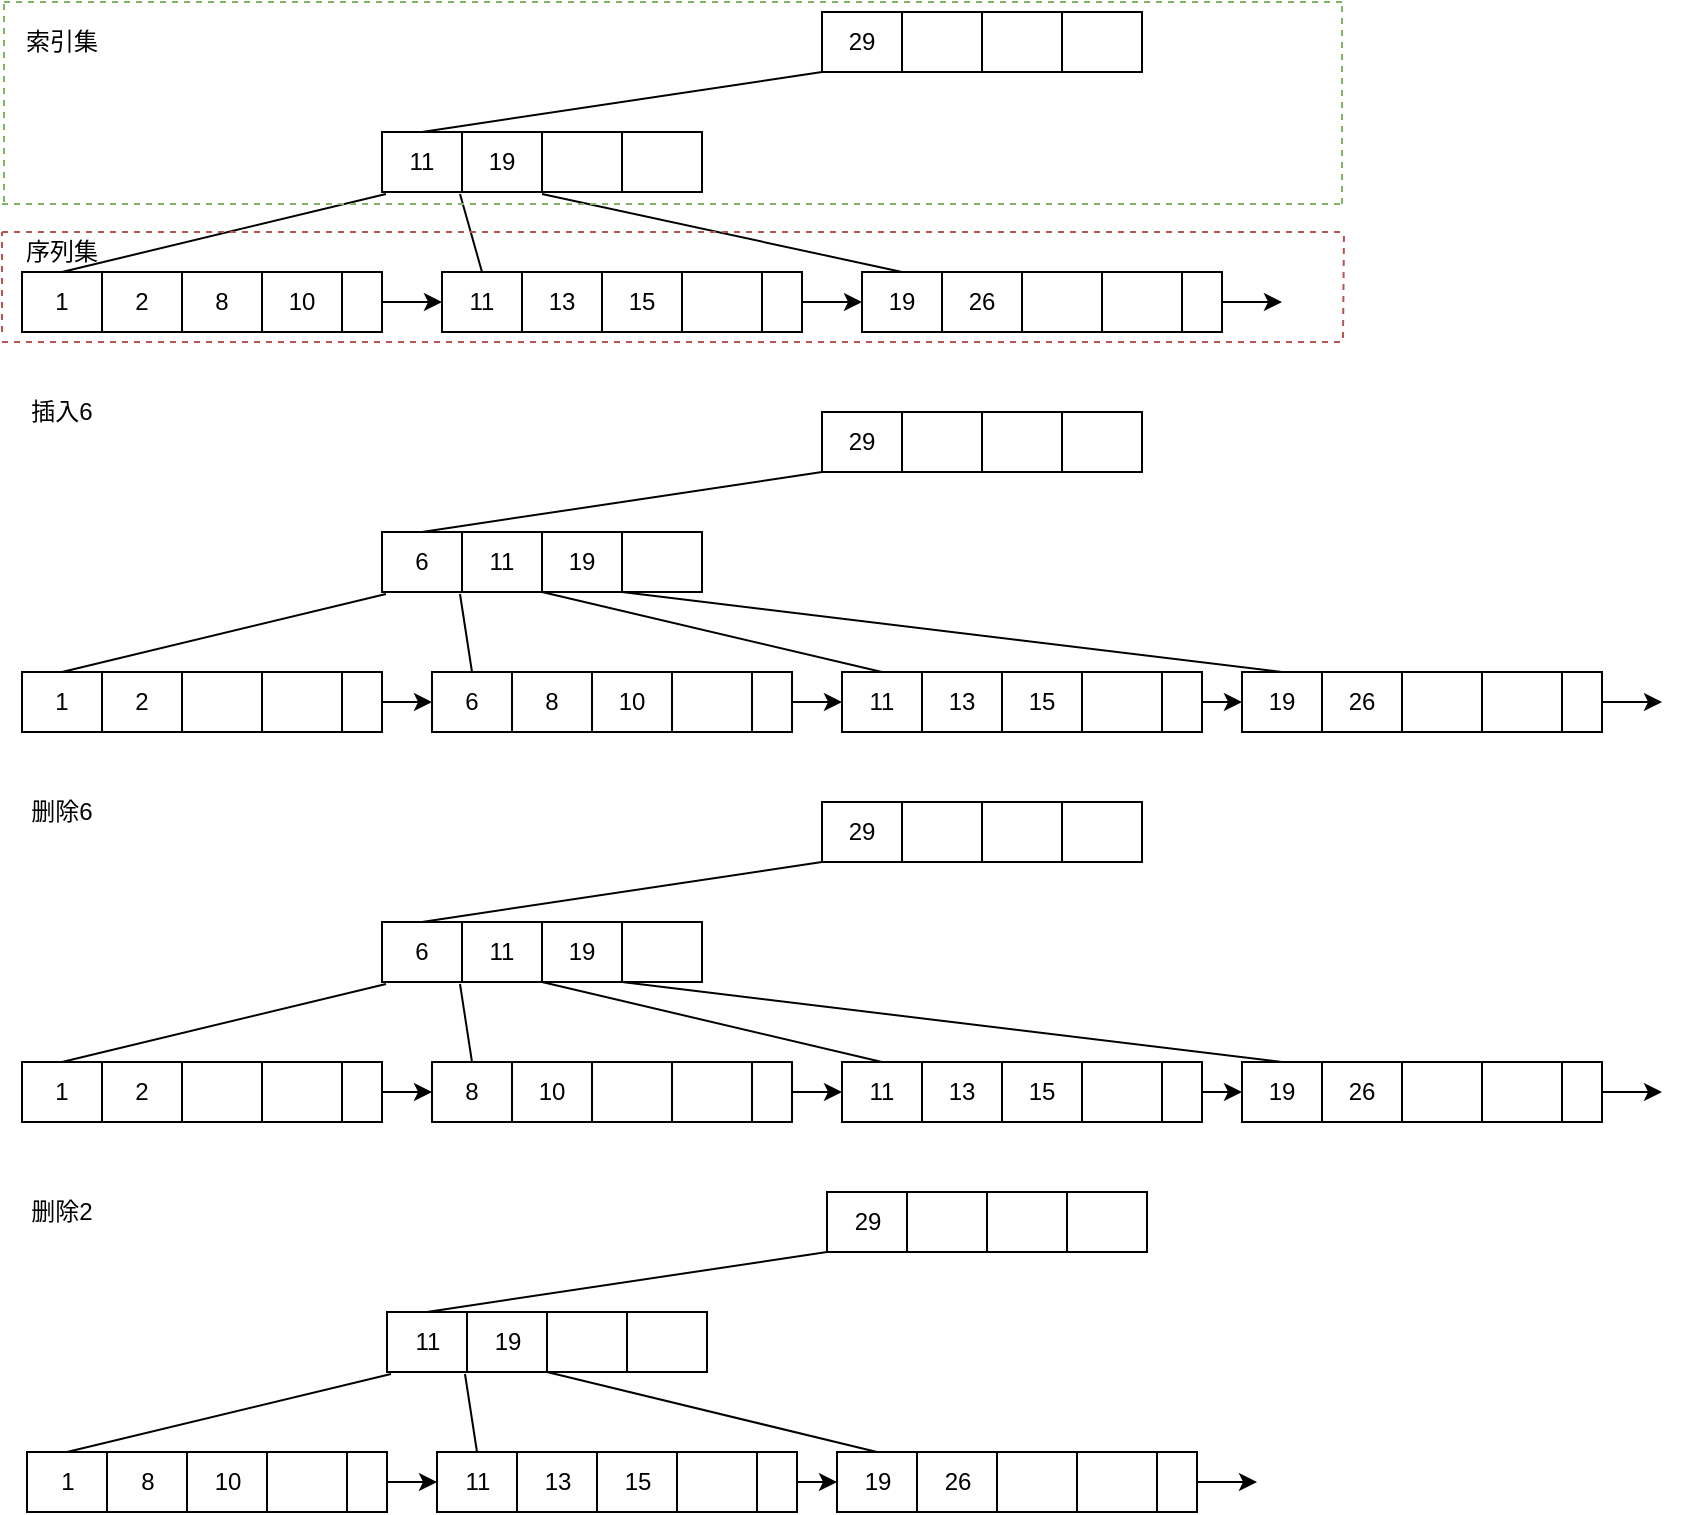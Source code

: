 <mxfile version="12.3.3" type="github" pages="1">
  <diagram id="NFb6xIKv0WvjEmluln3C" name="第 1 页">
    <mxGraphModel dx="622" dy="-1631" grid="0" gridSize="10" guides="1" tooltips="1" connect="1" arrows="1" fold="1" page="0" pageScale="1" pageWidth="827" pageHeight="1169" math="0" shadow="0">
      <root>
        <mxCell id="0"/>
        <mxCell id="1" parent="0"/>
        <mxCell id="BwGiMZjiIL-_lYg8AVQy-2" value="11" style="rounded=0;whiteSpace=wrap;html=1;" vertex="1" parent="1">
          <mxGeometry x="1060" y="2510" width="40" height="30" as="geometry"/>
        </mxCell>
        <mxCell id="BwGiMZjiIL-_lYg8AVQy-3" value="19" style="rounded=0;whiteSpace=wrap;html=1;" vertex="1" parent="1">
          <mxGeometry x="1100" y="2510" width="40" height="30" as="geometry"/>
        </mxCell>
        <mxCell id="BwGiMZjiIL-_lYg8AVQy-4" value="" style="rounded=0;whiteSpace=wrap;html=1;" vertex="1" parent="1">
          <mxGeometry x="1140" y="2510" width="40" height="30" as="geometry"/>
        </mxCell>
        <mxCell id="BwGiMZjiIL-_lYg8AVQy-5" value="" style="rounded=0;whiteSpace=wrap;html=1;" vertex="1" parent="1">
          <mxGeometry x="1180" y="2510" width="40" height="30" as="geometry"/>
        </mxCell>
        <mxCell id="BwGiMZjiIL-_lYg8AVQy-7" value="1" style="rounded=0;whiteSpace=wrap;html=1;" vertex="1" parent="1">
          <mxGeometry x="880" y="2580" width="40" height="30" as="geometry"/>
        </mxCell>
        <mxCell id="BwGiMZjiIL-_lYg8AVQy-8" value="2" style="rounded=0;whiteSpace=wrap;html=1;" vertex="1" parent="1">
          <mxGeometry x="920" y="2580" width="40" height="30" as="geometry"/>
        </mxCell>
        <mxCell id="BwGiMZjiIL-_lYg8AVQy-9" value="8" style="rounded=0;whiteSpace=wrap;html=1;" vertex="1" parent="1">
          <mxGeometry x="960" y="2580" width="40" height="30" as="geometry"/>
        </mxCell>
        <mxCell id="BwGiMZjiIL-_lYg8AVQy-10" value="10" style="rounded=0;whiteSpace=wrap;html=1;" vertex="1" parent="1">
          <mxGeometry x="1000" y="2580" width="40" height="30" as="geometry"/>
        </mxCell>
        <mxCell id="BwGiMZjiIL-_lYg8AVQy-12" value="19" style="rounded=0;whiteSpace=wrap;html=1;" vertex="1" parent="1">
          <mxGeometry x="1300" y="2580" width="40" height="30" as="geometry"/>
        </mxCell>
        <mxCell id="BwGiMZjiIL-_lYg8AVQy-13" value="26" style="rounded=0;whiteSpace=wrap;html=1;" vertex="1" parent="1">
          <mxGeometry x="1340" y="2580" width="40" height="30" as="geometry"/>
        </mxCell>
        <mxCell id="BwGiMZjiIL-_lYg8AVQy-14" value="" style="rounded=0;whiteSpace=wrap;html=1;" vertex="1" parent="1">
          <mxGeometry x="1380" y="2580" width="40" height="30" as="geometry"/>
        </mxCell>
        <mxCell id="BwGiMZjiIL-_lYg8AVQy-15" value="" style="rounded=0;whiteSpace=wrap;html=1;" vertex="1" parent="1">
          <mxGeometry x="1420" y="2580" width="40" height="30" as="geometry"/>
        </mxCell>
        <mxCell id="BwGiMZjiIL-_lYg8AVQy-19" value="" style="endArrow=none;html=1;entryX=0.05;entryY=1.033;entryDx=0;entryDy=0;entryPerimeter=0;exitX=0.5;exitY=0;exitDx=0;exitDy=0;exitPerimeter=0;" edge="1" parent="1" source="BwGiMZjiIL-_lYg8AVQy-7" target="BwGiMZjiIL-_lYg8AVQy-2">
          <mxGeometry width="50" height="50" relative="1" as="geometry">
            <mxPoint x="1090" y="2710" as="sourcePoint"/>
            <mxPoint x="1140" y="2660" as="targetPoint"/>
          </mxGeometry>
        </mxCell>
        <mxCell id="BwGiMZjiIL-_lYg8AVQy-20" value="" style="endArrow=none;html=1;entryX=0;entryY=1.033;entryDx=0;entryDy=0;entryPerimeter=0;exitX=0.5;exitY=0;exitDx=0;exitDy=0;" edge="1" parent="1" source="BwGiMZjiIL-_lYg8AVQy-12" target="BwGiMZjiIL-_lYg8AVQy-4">
          <mxGeometry width="50" height="50" relative="1" as="geometry">
            <mxPoint x="1180" y="2720" as="sourcePoint"/>
            <mxPoint x="1230" y="2670" as="targetPoint"/>
          </mxGeometry>
        </mxCell>
        <mxCell id="BwGiMZjiIL-_lYg8AVQy-21" value="11" style="rounded=0;whiteSpace=wrap;html=1;" vertex="1" parent="1">
          <mxGeometry x="1090" y="2580" width="40" height="30" as="geometry"/>
        </mxCell>
        <mxCell id="BwGiMZjiIL-_lYg8AVQy-22" value="13" style="rounded=0;whiteSpace=wrap;html=1;" vertex="1" parent="1">
          <mxGeometry x="1130" y="2580" width="40" height="30" as="geometry"/>
        </mxCell>
        <mxCell id="BwGiMZjiIL-_lYg8AVQy-23" value="15" style="rounded=0;whiteSpace=wrap;html=1;" vertex="1" parent="1">
          <mxGeometry x="1170" y="2580" width="40" height="30" as="geometry"/>
        </mxCell>
        <mxCell id="BwGiMZjiIL-_lYg8AVQy-24" value="" style="rounded=0;whiteSpace=wrap;html=1;" vertex="1" parent="1">
          <mxGeometry x="1210" y="2580" width="40" height="30" as="geometry"/>
        </mxCell>
        <mxCell id="BwGiMZjiIL-_lYg8AVQy-28" value="" style="endArrow=none;html=1;entryX=-0.025;entryY=1.033;entryDx=0;entryDy=0;exitX=0.5;exitY=0;exitDx=0;exitDy=0;entryPerimeter=0;" edge="1" parent="1" source="BwGiMZjiIL-_lYg8AVQy-21" target="BwGiMZjiIL-_lYg8AVQy-3">
          <mxGeometry width="50" height="50" relative="1" as="geometry">
            <mxPoint x="1220" y="2730" as="sourcePoint"/>
            <mxPoint x="1270" y="2680" as="targetPoint"/>
          </mxGeometry>
        </mxCell>
        <mxCell id="BwGiMZjiIL-_lYg8AVQy-37" value="29" style="rounded=0;whiteSpace=wrap;html=1;" vertex="1" parent="1">
          <mxGeometry x="1280" y="2450" width="40" height="30" as="geometry"/>
        </mxCell>
        <mxCell id="BwGiMZjiIL-_lYg8AVQy-38" value="" style="rounded=0;whiteSpace=wrap;html=1;" vertex="1" parent="1">
          <mxGeometry x="1320" y="2450" width="40" height="30" as="geometry"/>
        </mxCell>
        <mxCell id="BwGiMZjiIL-_lYg8AVQy-39" value="" style="rounded=0;whiteSpace=wrap;html=1;" vertex="1" parent="1">
          <mxGeometry x="1360" y="2450" width="40" height="30" as="geometry"/>
        </mxCell>
        <mxCell id="BwGiMZjiIL-_lYg8AVQy-40" value="" style="rounded=0;whiteSpace=wrap;html=1;" vertex="1" parent="1">
          <mxGeometry x="1400" y="2450" width="40" height="30" as="geometry"/>
        </mxCell>
        <mxCell id="BwGiMZjiIL-_lYg8AVQy-41" value="" style="endArrow=none;html=1;entryX=0;entryY=1;entryDx=0;entryDy=0;entryPerimeter=0;exitX=0.5;exitY=0;exitDx=0;exitDy=0;" edge="1" parent="1" source="BwGiMZjiIL-_lYg8AVQy-2" target="BwGiMZjiIL-_lYg8AVQy-37">
          <mxGeometry width="50" height="50" relative="1" as="geometry">
            <mxPoint x="1090" y="2480" as="sourcePoint"/>
            <mxPoint x="1140" y="2430" as="targetPoint"/>
          </mxGeometry>
        </mxCell>
        <mxCell id="BwGiMZjiIL-_lYg8AVQy-44" value="" style="rounded=0;whiteSpace=wrap;html=1;" vertex="1" parent="1">
          <mxGeometry x="1040" y="2580" width="20" height="30" as="geometry"/>
        </mxCell>
        <mxCell id="BwGiMZjiIL-_lYg8AVQy-45" value="" style="endArrow=classic;html=1;entryX=0;entryY=0.5;entryDx=0;entryDy=0;" edge="1" parent="1" source="BwGiMZjiIL-_lYg8AVQy-44" target="BwGiMZjiIL-_lYg8AVQy-21">
          <mxGeometry width="50" height="50" relative="1" as="geometry">
            <mxPoint x="1080" y="2700" as="sourcePoint"/>
            <mxPoint x="1130" y="2650" as="targetPoint"/>
          </mxGeometry>
        </mxCell>
        <mxCell id="BwGiMZjiIL-_lYg8AVQy-46" value="" style="rounded=0;whiteSpace=wrap;html=1;" vertex="1" parent="1">
          <mxGeometry x="1250" y="2580" width="20" height="30" as="geometry"/>
        </mxCell>
        <mxCell id="BwGiMZjiIL-_lYg8AVQy-47" value="" style="endArrow=classic;html=1;entryX=0;entryY=0.5;entryDx=0;entryDy=0;exitX=1;exitY=0.5;exitDx=0;exitDy=0;" edge="1" parent="1" source="BwGiMZjiIL-_lYg8AVQy-46" target="BwGiMZjiIL-_lYg8AVQy-12">
          <mxGeometry width="50" height="50" relative="1" as="geometry">
            <mxPoint x="1250" y="2670" as="sourcePoint"/>
            <mxPoint x="1300" y="2620" as="targetPoint"/>
          </mxGeometry>
        </mxCell>
        <mxCell id="BwGiMZjiIL-_lYg8AVQy-48" value="" style="endArrow=classic;html=1;exitX=1;exitY=0.5;exitDx=0;exitDy=0;" edge="1" parent="1" source="BwGiMZjiIL-_lYg8AVQy-49">
          <mxGeometry width="50" height="50" relative="1" as="geometry">
            <mxPoint x="1520" y="2650" as="sourcePoint"/>
            <mxPoint x="1510" y="2595" as="targetPoint"/>
          </mxGeometry>
        </mxCell>
        <mxCell id="BwGiMZjiIL-_lYg8AVQy-49" value="" style="rounded=0;whiteSpace=wrap;html=1;" vertex="1" parent="1">
          <mxGeometry x="1460" y="2580" width="20" height="30" as="geometry"/>
        </mxCell>
        <mxCell id="BwGiMZjiIL-_lYg8AVQy-55" value="6" style="rounded=0;whiteSpace=wrap;html=1;" vertex="1" parent="1">
          <mxGeometry x="1060" y="2710" width="40" height="30" as="geometry"/>
        </mxCell>
        <mxCell id="BwGiMZjiIL-_lYg8AVQy-56" value="11" style="rounded=0;whiteSpace=wrap;html=1;" vertex="1" parent="1">
          <mxGeometry x="1100" y="2710" width="40" height="30" as="geometry"/>
        </mxCell>
        <mxCell id="BwGiMZjiIL-_lYg8AVQy-57" value="19" style="rounded=0;whiteSpace=wrap;html=1;" vertex="1" parent="1">
          <mxGeometry x="1140" y="2710" width="40" height="30" as="geometry"/>
        </mxCell>
        <mxCell id="BwGiMZjiIL-_lYg8AVQy-58" value="" style="rounded=0;whiteSpace=wrap;html=1;" vertex="1" parent="1">
          <mxGeometry x="1180" y="2710" width="40" height="30" as="geometry"/>
        </mxCell>
        <mxCell id="BwGiMZjiIL-_lYg8AVQy-59" value="1" style="rounded=0;whiteSpace=wrap;html=1;" vertex="1" parent="1">
          <mxGeometry x="880" y="2780" width="40" height="30" as="geometry"/>
        </mxCell>
        <mxCell id="BwGiMZjiIL-_lYg8AVQy-60" value="2" style="rounded=0;whiteSpace=wrap;html=1;" vertex="1" parent="1">
          <mxGeometry x="920" y="2780" width="40" height="30" as="geometry"/>
        </mxCell>
        <mxCell id="BwGiMZjiIL-_lYg8AVQy-61" value="" style="rounded=0;whiteSpace=wrap;html=1;" vertex="1" parent="1">
          <mxGeometry x="960" y="2780" width="40" height="30" as="geometry"/>
        </mxCell>
        <mxCell id="BwGiMZjiIL-_lYg8AVQy-62" value="" style="rounded=0;whiteSpace=wrap;html=1;" vertex="1" parent="1">
          <mxGeometry x="1000" y="2780" width="40" height="30" as="geometry"/>
        </mxCell>
        <mxCell id="BwGiMZjiIL-_lYg8AVQy-63" value="19" style="rounded=0;whiteSpace=wrap;html=1;" vertex="1" parent="1">
          <mxGeometry x="1490" y="2780" width="40" height="30" as="geometry"/>
        </mxCell>
        <mxCell id="BwGiMZjiIL-_lYg8AVQy-64" value="26" style="rounded=0;whiteSpace=wrap;html=1;" vertex="1" parent="1">
          <mxGeometry x="1530" y="2780" width="40" height="30" as="geometry"/>
        </mxCell>
        <mxCell id="BwGiMZjiIL-_lYg8AVQy-65" value="" style="rounded=0;whiteSpace=wrap;html=1;" vertex="1" parent="1">
          <mxGeometry x="1570" y="2780" width="40" height="30" as="geometry"/>
        </mxCell>
        <mxCell id="BwGiMZjiIL-_lYg8AVQy-66" value="" style="rounded=0;whiteSpace=wrap;html=1;" vertex="1" parent="1">
          <mxGeometry x="1610" y="2780" width="40" height="30" as="geometry"/>
        </mxCell>
        <mxCell id="BwGiMZjiIL-_lYg8AVQy-67" value="" style="endArrow=none;html=1;entryX=0.05;entryY=1.033;entryDx=0;entryDy=0;entryPerimeter=0;exitX=0.5;exitY=0;exitDx=0;exitDy=0;exitPerimeter=0;" edge="1" source="BwGiMZjiIL-_lYg8AVQy-59" target="BwGiMZjiIL-_lYg8AVQy-55" parent="1">
          <mxGeometry width="50" height="50" relative="1" as="geometry">
            <mxPoint x="1090" y="2910" as="sourcePoint"/>
            <mxPoint x="1140" y="2860" as="targetPoint"/>
          </mxGeometry>
        </mxCell>
        <mxCell id="BwGiMZjiIL-_lYg8AVQy-68" value="" style="endArrow=none;html=1;entryX=1;entryY=1;entryDx=0;entryDy=0;entryPerimeter=0;exitX=0.5;exitY=0;exitDx=0;exitDy=0;" edge="1" source="BwGiMZjiIL-_lYg8AVQy-63" target="BwGiMZjiIL-_lYg8AVQy-57" parent="1">
          <mxGeometry width="50" height="50" relative="1" as="geometry">
            <mxPoint x="1180" y="2920" as="sourcePoint"/>
            <mxPoint x="1230" y="2870" as="targetPoint"/>
          </mxGeometry>
        </mxCell>
        <mxCell id="BwGiMZjiIL-_lYg8AVQy-69" value="11" style="rounded=0;whiteSpace=wrap;html=1;" vertex="1" parent="1">
          <mxGeometry x="1290" y="2780" width="40" height="30" as="geometry"/>
        </mxCell>
        <mxCell id="BwGiMZjiIL-_lYg8AVQy-70" value="13" style="rounded=0;whiteSpace=wrap;html=1;" vertex="1" parent="1">
          <mxGeometry x="1330" y="2780" width="40" height="30" as="geometry"/>
        </mxCell>
        <mxCell id="BwGiMZjiIL-_lYg8AVQy-71" value="15" style="rounded=0;whiteSpace=wrap;html=1;" vertex="1" parent="1">
          <mxGeometry x="1370" y="2780" width="40" height="30" as="geometry"/>
        </mxCell>
        <mxCell id="BwGiMZjiIL-_lYg8AVQy-72" value="" style="rounded=0;whiteSpace=wrap;html=1;" vertex="1" parent="1">
          <mxGeometry x="1410" y="2780" width="40" height="30" as="geometry"/>
        </mxCell>
        <mxCell id="BwGiMZjiIL-_lYg8AVQy-73" value="" style="endArrow=none;html=1;entryX=1;entryY=1;entryDx=0;entryDy=0;exitX=0.5;exitY=0;exitDx=0;exitDy=0;entryPerimeter=0;" edge="1" source="BwGiMZjiIL-_lYg8AVQy-69" target="BwGiMZjiIL-_lYg8AVQy-56" parent="1">
          <mxGeometry width="50" height="50" relative="1" as="geometry">
            <mxPoint x="1220" y="2930" as="sourcePoint"/>
            <mxPoint x="1270" y="2880" as="targetPoint"/>
          </mxGeometry>
        </mxCell>
        <mxCell id="BwGiMZjiIL-_lYg8AVQy-74" value="29" style="rounded=0;whiteSpace=wrap;html=1;" vertex="1" parent="1">
          <mxGeometry x="1280" y="2650" width="40" height="30" as="geometry"/>
        </mxCell>
        <mxCell id="BwGiMZjiIL-_lYg8AVQy-75" value="" style="rounded=0;whiteSpace=wrap;html=1;" vertex="1" parent="1">
          <mxGeometry x="1320" y="2650" width="40" height="30" as="geometry"/>
        </mxCell>
        <mxCell id="BwGiMZjiIL-_lYg8AVQy-76" value="" style="rounded=0;whiteSpace=wrap;html=1;" vertex="1" parent="1">
          <mxGeometry x="1360" y="2650" width="40" height="30" as="geometry"/>
        </mxCell>
        <mxCell id="BwGiMZjiIL-_lYg8AVQy-77" value="" style="rounded=0;whiteSpace=wrap;html=1;" vertex="1" parent="1">
          <mxGeometry x="1400" y="2650" width="40" height="30" as="geometry"/>
        </mxCell>
        <mxCell id="BwGiMZjiIL-_lYg8AVQy-78" value="" style="endArrow=none;html=1;entryX=0;entryY=1;entryDx=0;entryDy=0;entryPerimeter=0;exitX=0.5;exitY=0;exitDx=0;exitDy=0;" edge="1" source="BwGiMZjiIL-_lYg8AVQy-55" target="BwGiMZjiIL-_lYg8AVQy-74" parent="1">
          <mxGeometry width="50" height="50" relative="1" as="geometry">
            <mxPoint x="1090" y="2680" as="sourcePoint"/>
            <mxPoint x="1140" y="2630" as="targetPoint"/>
          </mxGeometry>
        </mxCell>
        <mxCell id="BwGiMZjiIL-_lYg8AVQy-79" value="" style="rounded=0;whiteSpace=wrap;html=1;" vertex="1" parent="1">
          <mxGeometry x="1040" y="2780" width="20" height="30" as="geometry"/>
        </mxCell>
        <mxCell id="BwGiMZjiIL-_lYg8AVQy-80" value="" style="endArrow=classic;html=1;entryX=0;entryY=0.5;entryDx=0;entryDy=0;" edge="1" source="BwGiMZjiIL-_lYg8AVQy-79" target="BwGiMZjiIL-_lYg8AVQy-85" parent="1">
          <mxGeometry width="50" height="50" relative="1" as="geometry">
            <mxPoint x="1080" y="2900" as="sourcePoint"/>
            <mxPoint x="1130" y="2850" as="targetPoint"/>
          </mxGeometry>
        </mxCell>
        <mxCell id="BwGiMZjiIL-_lYg8AVQy-81" value="" style="rounded=0;whiteSpace=wrap;html=1;" vertex="1" parent="1">
          <mxGeometry x="1450" y="2780" width="20" height="30" as="geometry"/>
        </mxCell>
        <mxCell id="BwGiMZjiIL-_lYg8AVQy-82" value="" style="endArrow=classic;html=1;entryX=0;entryY=0.5;entryDx=0;entryDy=0;exitX=1;exitY=0.5;exitDx=0;exitDy=0;" edge="1" source="BwGiMZjiIL-_lYg8AVQy-81" target="BwGiMZjiIL-_lYg8AVQy-63" parent="1">
          <mxGeometry width="50" height="50" relative="1" as="geometry">
            <mxPoint x="1470" y="2870" as="sourcePoint"/>
            <mxPoint x="1520" y="2820" as="targetPoint"/>
          </mxGeometry>
        </mxCell>
        <mxCell id="BwGiMZjiIL-_lYg8AVQy-83" value="" style="endArrow=classic;html=1;exitX=1;exitY=0.5;exitDx=0;exitDy=0;" edge="1" source="BwGiMZjiIL-_lYg8AVQy-84" parent="1">
          <mxGeometry width="50" height="50" relative="1" as="geometry">
            <mxPoint x="1710" y="2850" as="sourcePoint"/>
            <mxPoint x="1700" y="2795" as="targetPoint"/>
          </mxGeometry>
        </mxCell>
        <mxCell id="BwGiMZjiIL-_lYg8AVQy-84" value="" style="rounded=0;whiteSpace=wrap;html=1;" vertex="1" parent="1">
          <mxGeometry x="1650" y="2780" width="20" height="30" as="geometry"/>
        </mxCell>
        <mxCell id="BwGiMZjiIL-_lYg8AVQy-85" value="6" style="rounded=0;whiteSpace=wrap;html=1;" vertex="1" parent="1">
          <mxGeometry x="1085" y="2780" width="40" height="30" as="geometry"/>
        </mxCell>
        <mxCell id="BwGiMZjiIL-_lYg8AVQy-86" value="8" style="rounded=0;whiteSpace=wrap;html=1;" vertex="1" parent="1">
          <mxGeometry x="1125" y="2780" width="40" height="30" as="geometry"/>
        </mxCell>
        <mxCell id="BwGiMZjiIL-_lYg8AVQy-87" value="10" style="rounded=0;whiteSpace=wrap;html=1;" vertex="1" parent="1">
          <mxGeometry x="1165" y="2780" width="40" height="30" as="geometry"/>
        </mxCell>
        <mxCell id="BwGiMZjiIL-_lYg8AVQy-88" value="" style="rounded=0;whiteSpace=wrap;html=1;" vertex="1" parent="1">
          <mxGeometry x="1205" y="2780" width="40" height="30" as="geometry"/>
        </mxCell>
        <mxCell id="BwGiMZjiIL-_lYg8AVQy-89" value="" style="endArrow=classic;html=1;exitX=1;exitY=0.5;exitDx=0;exitDy=0;entryX=0;entryY=0.5;entryDx=0;entryDy=0;" edge="1" source="BwGiMZjiIL-_lYg8AVQy-90" parent="1" target="BwGiMZjiIL-_lYg8AVQy-69">
          <mxGeometry width="50" height="50" relative="1" as="geometry">
            <mxPoint x="1305" y="2850" as="sourcePoint"/>
            <mxPoint x="1295" y="2795" as="targetPoint"/>
          </mxGeometry>
        </mxCell>
        <mxCell id="BwGiMZjiIL-_lYg8AVQy-90" value="" style="rounded=0;whiteSpace=wrap;html=1;" vertex="1" parent="1">
          <mxGeometry x="1245" y="2780" width="20" height="30" as="geometry"/>
        </mxCell>
        <mxCell id="BwGiMZjiIL-_lYg8AVQy-91" value="" style="endArrow=none;html=1;entryX=0.975;entryY=1.033;entryDx=0;entryDy=0;entryPerimeter=0;exitX=0.5;exitY=0;exitDx=0;exitDy=0;" edge="1" parent="1" source="BwGiMZjiIL-_lYg8AVQy-85" target="BwGiMZjiIL-_lYg8AVQy-55">
          <mxGeometry width="50" height="50" relative="1" as="geometry">
            <mxPoint x="1090" y="2930" as="sourcePoint"/>
            <mxPoint x="1140" y="2880" as="targetPoint"/>
          </mxGeometry>
        </mxCell>
        <mxCell id="BwGiMZjiIL-_lYg8AVQy-92" value="插入6" style="text;html=1;strokeColor=none;fillColor=none;align=center;verticalAlign=middle;whiteSpace=wrap;rounded=0;" vertex="1" parent="1">
          <mxGeometry x="880" y="2640" width="40" height="20" as="geometry"/>
        </mxCell>
        <mxCell id="BwGiMZjiIL-_lYg8AVQy-93" value="" style="endArrow=none;dashed=1;html=1;fillColor=#d5e8d4;strokeColor=#82b366;" edge="1" parent="1">
          <mxGeometry width="50" height="50" relative="1" as="geometry">
            <mxPoint x="871" y="2445" as="sourcePoint"/>
            <mxPoint x="1541" y="2445" as="targetPoint"/>
          </mxGeometry>
        </mxCell>
        <mxCell id="BwGiMZjiIL-_lYg8AVQy-94" value="" style="endArrow=none;dashed=1;html=1;fillColor=#f8cecc;strokeColor=#b85450;" edge="1" parent="1">
          <mxGeometry width="50" height="50" relative="1" as="geometry">
            <mxPoint x="1540.5" y="2613" as="sourcePoint"/>
            <mxPoint x="1541" y="2560" as="targetPoint"/>
          </mxGeometry>
        </mxCell>
        <mxCell id="BwGiMZjiIL-_lYg8AVQy-95" value="" style="endArrow=none;dashed=1;html=1;fillColor=#d5e8d4;strokeColor=#82b366;" edge="1" parent="1">
          <mxGeometry width="50" height="50" relative="1" as="geometry">
            <mxPoint x="870" y="2546" as="sourcePoint"/>
            <mxPoint x="1540" y="2546" as="targetPoint"/>
          </mxGeometry>
        </mxCell>
        <mxCell id="BwGiMZjiIL-_lYg8AVQy-96" value="" style="endArrow=none;dashed=1;html=1;fillColor=#d5e8d4;strokeColor=#82b366;" edge="1" parent="1">
          <mxGeometry width="50" height="50" relative="1" as="geometry">
            <mxPoint x="1540" y="2546" as="sourcePoint"/>
            <mxPoint x="1540" y="2446" as="targetPoint"/>
          </mxGeometry>
        </mxCell>
        <mxCell id="BwGiMZjiIL-_lYg8AVQy-98" value="" style="endArrow=none;dashed=1;html=1;fillColor=#f8cecc;strokeColor=#b85450;" edge="1" parent="1">
          <mxGeometry width="50" height="50" relative="1" as="geometry">
            <mxPoint x="870" y="2560" as="sourcePoint"/>
            <mxPoint x="1540" y="2560" as="targetPoint"/>
          </mxGeometry>
        </mxCell>
        <mxCell id="BwGiMZjiIL-_lYg8AVQy-99" value="" style="endArrow=none;dashed=1;html=1;fillColor=#f8cecc;strokeColor=#b85450;" edge="1" parent="1">
          <mxGeometry width="50" height="50" relative="1" as="geometry">
            <mxPoint x="870" y="2615" as="sourcePoint"/>
            <mxPoint x="1540" y="2615" as="targetPoint"/>
          </mxGeometry>
        </mxCell>
        <mxCell id="BwGiMZjiIL-_lYg8AVQy-100" value="" style="endArrow=none;dashed=1;html=1;fillColor=#f8cecc;strokeColor=#b85450;" edge="1" parent="1">
          <mxGeometry width="50" height="50" relative="1" as="geometry">
            <mxPoint x="870" y="2610" as="sourcePoint"/>
            <mxPoint x="870" y="2560" as="targetPoint"/>
          </mxGeometry>
        </mxCell>
        <mxCell id="BwGiMZjiIL-_lYg8AVQy-101" value="" style="endArrow=none;dashed=1;html=1;fillColor=#d5e8d4;strokeColor=#82b366;" edge="1" parent="1">
          <mxGeometry width="50" height="50" relative="1" as="geometry">
            <mxPoint x="871" y="2545" as="sourcePoint"/>
            <mxPoint x="871" y="2445" as="targetPoint"/>
          </mxGeometry>
        </mxCell>
        <mxCell id="BwGiMZjiIL-_lYg8AVQy-102" value="索引集" style="text;html=1;strokeColor=none;fillColor=none;align=center;verticalAlign=middle;whiteSpace=wrap;rounded=0;" vertex="1" parent="1">
          <mxGeometry x="880" y="2455" width="40" height="20" as="geometry"/>
        </mxCell>
        <mxCell id="BwGiMZjiIL-_lYg8AVQy-103" value="序列集" style="text;html=1;strokeColor=none;fillColor=none;align=center;verticalAlign=middle;whiteSpace=wrap;rounded=0;" vertex="1" parent="1">
          <mxGeometry x="880" y="2560" width="40" height="20" as="geometry"/>
        </mxCell>
        <mxCell id="BwGiMZjiIL-_lYg8AVQy-144" value="6" style="rounded=0;whiteSpace=wrap;html=1;" vertex="1" parent="1">
          <mxGeometry x="1060" y="2905" width="40" height="30" as="geometry"/>
        </mxCell>
        <mxCell id="BwGiMZjiIL-_lYg8AVQy-145" value="11" style="rounded=0;whiteSpace=wrap;html=1;" vertex="1" parent="1">
          <mxGeometry x="1100" y="2905" width="40" height="30" as="geometry"/>
        </mxCell>
        <mxCell id="BwGiMZjiIL-_lYg8AVQy-146" value="19" style="rounded=0;whiteSpace=wrap;html=1;" vertex="1" parent="1">
          <mxGeometry x="1140" y="2905" width="40" height="30" as="geometry"/>
        </mxCell>
        <mxCell id="BwGiMZjiIL-_lYg8AVQy-147" value="" style="rounded=0;whiteSpace=wrap;html=1;" vertex="1" parent="1">
          <mxGeometry x="1180" y="2905" width="40" height="30" as="geometry"/>
        </mxCell>
        <mxCell id="BwGiMZjiIL-_lYg8AVQy-148" value="1" style="rounded=0;whiteSpace=wrap;html=1;" vertex="1" parent="1">
          <mxGeometry x="880" y="2975" width="40" height="30" as="geometry"/>
        </mxCell>
        <mxCell id="BwGiMZjiIL-_lYg8AVQy-149" value="2" style="rounded=0;whiteSpace=wrap;html=1;" vertex="1" parent="1">
          <mxGeometry x="920" y="2975" width="40" height="30" as="geometry"/>
        </mxCell>
        <mxCell id="BwGiMZjiIL-_lYg8AVQy-150" value="" style="rounded=0;whiteSpace=wrap;html=1;" vertex="1" parent="1">
          <mxGeometry x="960" y="2975" width="40" height="30" as="geometry"/>
        </mxCell>
        <mxCell id="BwGiMZjiIL-_lYg8AVQy-151" value="" style="rounded=0;whiteSpace=wrap;html=1;" vertex="1" parent="1">
          <mxGeometry x="1000" y="2975" width="40" height="30" as="geometry"/>
        </mxCell>
        <mxCell id="BwGiMZjiIL-_lYg8AVQy-152" value="19" style="rounded=0;whiteSpace=wrap;html=1;" vertex="1" parent="1">
          <mxGeometry x="1490" y="2975" width="40" height="30" as="geometry"/>
        </mxCell>
        <mxCell id="BwGiMZjiIL-_lYg8AVQy-153" value="26" style="rounded=0;whiteSpace=wrap;html=1;" vertex="1" parent="1">
          <mxGeometry x="1530" y="2975" width="40" height="30" as="geometry"/>
        </mxCell>
        <mxCell id="BwGiMZjiIL-_lYg8AVQy-154" value="" style="rounded=0;whiteSpace=wrap;html=1;" vertex="1" parent="1">
          <mxGeometry x="1570" y="2975" width="40" height="30" as="geometry"/>
        </mxCell>
        <mxCell id="BwGiMZjiIL-_lYg8AVQy-155" value="" style="rounded=0;whiteSpace=wrap;html=1;" vertex="1" parent="1">
          <mxGeometry x="1610" y="2975" width="40" height="30" as="geometry"/>
        </mxCell>
        <mxCell id="BwGiMZjiIL-_lYg8AVQy-156" value="" style="endArrow=none;html=1;entryX=0.05;entryY=1.033;entryDx=0;entryDy=0;entryPerimeter=0;exitX=0.5;exitY=0;exitDx=0;exitDy=0;exitPerimeter=0;" edge="1" source="BwGiMZjiIL-_lYg8AVQy-148" target="BwGiMZjiIL-_lYg8AVQy-144" parent="1">
          <mxGeometry width="50" height="50" relative="1" as="geometry">
            <mxPoint x="1090" y="3105" as="sourcePoint"/>
            <mxPoint x="1140" y="3055" as="targetPoint"/>
          </mxGeometry>
        </mxCell>
        <mxCell id="BwGiMZjiIL-_lYg8AVQy-157" value="" style="endArrow=none;html=1;entryX=1;entryY=1;entryDx=0;entryDy=0;entryPerimeter=0;exitX=0.5;exitY=0;exitDx=0;exitDy=0;" edge="1" source="BwGiMZjiIL-_lYg8AVQy-152" target="BwGiMZjiIL-_lYg8AVQy-146" parent="1">
          <mxGeometry width="50" height="50" relative="1" as="geometry">
            <mxPoint x="1180" y="3115" as="sourcePoint"/>
            <mxPoint x="1230" y="3065" as="targetPoint"/>
          </mxGeometry>
        </mxCell>
        <mxCell id="BwGiMZjiIL-_lYg8AVQy-158" value="11" style="rounded=0;whiteSpace=wrap;html=1;" vertex="1" parent="1">
          <mxGeometry x="1290" y="2975" width="40" height="30" as="geometry"/>
        </mxCell>
        <mxCell id="BwGiMZjiIL-_lYg8AVQy-159" value="13" style="rounded=0;whiteSpace=wrap;html=1;" vertex="1" parent="1">
          <mxGeometry x="1330" y="2975" width="40" height="30" as="geometry"/>
        </mxCell>
        <mxCell id="BwGiMZjiIL-_lYg8AVQy-160" value="15" style="rounded=0;whiteSpace=wrap;html=1;" vertex="1" parent="1">
          <mxGeometry x="1370" y="2975" width="40" height="30" as="geometry"/>
        </mxCell>
        <mxCell id="BwGiMZjiIL-_lYg8AVQy-161" value="" style="rounded=0;whiteSpace=wrap;html=1;" vertex="1" parent="1">
          <mxGeometry x="1410" y="2975" width="40" height="30" as="geometry"/>
        </mxCell>
        <mxCell id="BwGiMZjiIL-_lYg8AVQy-162" value="" style="endArrow=none;html=1;entryX=1;entryY=1;entryDx=0;entryDy=0;exitX=0.5;exitY=0;exitDx=0;exitDy=0;entryPerimeter=0;" edge="1" source="BwGiMZjiIL-_lYg8AVQy-158" target="BwGiMZjiIL-_lYg8AVQy-145" parent="1">
          <mxGeometry width="50" height="50" relative="1" as="geometry">
            <mxPoint x="1220" y="3125" as="sourcePoint"/>
            <mxPoint x="1270" y="3075" as="targetPoint"/>
          </mxGeometry>
        </mxCell>
        <mxCell id="BwGiMZjiIL-_lYg8AVQy-163" value="29" style="rounded=0;whiteSpace=wrap;html=1;" vertex="1" parent="1">
          <mxGeometry x="1280" y="2845" width="40" height="30" as="geometry"/>
        </mxCell>
        <mxCell id="BwGiMZjiIL-_lYg8AVQy-164" value="" style="rounded=0;whiteSpace=wrap;html=1;" vertex="1" parent="1">
          <mxGeometry x="1320" y="2845" width="40" height="30" as="geometry"/>
        </mxCell>
        <mxCell id="BwGiMZjiIL-_lYg8AVQy-165" value="" style="rounded=0;whiteSpace=wrap;html=1;" vertex="1" parent="1">
          <mxGeometry x="1360" y="2845" width="40" height="30" as="geometry"/>
        </mxCell>
        <mxCell id="BwGiMZjiIL-_lYg8AVQy-166" value="" style="rounded=0;whiteSpace=wrap;html=1;" vertex="1" parent="1">
          <mxGeometry x="1400" y="2845" width="40" height="30" as="geometry"/>
        </mxCell>
        <mxCell id="BwGiMZjiIL-_lYg8AVQy-167" value="" style="endArrow=none;html=1;entryX=0;entryY=1;entryDx=0;entryDy=0;entryPerimeter=0;exitX=0.5;exitY=0;exitDx=0;exitDy=0;" edge="1" source="BwGiMZjiIL-_lYg8AVQy-144" target="BwGiMZjiIL-_lYg8AVQy-163" parent="1">
          <mxGeometry width="50" height="50" relative="1" as="geometry">
            <mxPoint x="1090" y="2875" as="sourcePoint"/>
            <mxPoint x="1140" y="2825" as="targetPoint"/>
          </mxGeometry>
        </mxCell>
        <mxCell id="BwGiMZjiIL-_lYg8AVQy-168" value="" style="rounded=0;whiteSpace=wrap;html=1;" vertex="1" parent="1">
          <mxGeometry x="1040" y="2975" width="20" height="30" as="geometry"/>
        </mxCell>
        <mxCell id="BwGiMZjiIL-_lYg8AVQy-169" value="" style="endArrow=classic;html=1;entryX=0;entryY=0.5;entryDx=0;entryDy=0;" edge="1" source="BwGiMZjiIL-_lYg8AVQy-168" target="BwGiMZjiIL-_lYg8AVQy-174" parent="1">
          <mxGeometry width="50" height="50" relative="1" as="geometry">
            <mxPoint x="1080" y="3095" as="sourcePoint"/>
            <mxPoint x="1130" y="3045" as="targetPoint"/>
          </mxGeometry>
        </mxCell>
        <mxCell id="BwGiMZjiIL-_lYg8AVQy-170" value="" style="rounded=0;whiteSpace=wrap;html=1;" vertex="1" parent="1">
          <mxGeometry x="1450" y="2975" width="20" height="30" as="geometry"/>
        </mxCell>
        <mxCell id="BwGiMZjiIL-_lYg8AVQy-171" value="" style="endArrow=classic;html=1;entryX=0;entryY=0.5;entryDx=0;entryDy=0;exitX=1;exitY=0.5;exitDx=0;exitDy=0;" edge="1" source="BwGiMZjiIL-_lYg8AVQy-170" target="BwGiMZjiIL-_lYg8AVQy-152" parent="1">
          <mxGeometry width="50" height="50" relative="1" as="geometry">
            <mxPoint x="1470" y="3065" as="sourcePoint"/>
            <mxPoint x="1520" y="3015" as="targetPoint"/>
          </mxGeometry>
        </mxCell>
        <mxCell id="BwGiMZjiIL-_lYg8AVQy-172" value="" style="endArrow=classic;html=1;exitX=1;exitY=0.5;exitDx=0;exitDy=0;" edge="1" source="BwGiMZjiIL-_lYg8AVQy-173" parent="1">
          <mxGeometry width="50" height="50" relative="1" as="geometry">
            <mxPoint x="1710" y="3045" as="sourcePoint"/>
            <mxPoint x="1700" y="2990" as="targetPoint"/>
          </mxGeometry>
        </mxCell>
        <mxCell id="BwGiMZjiIL-_lYg8AVQy-173" value="" style="rounded=0;whiteSpace=wrap;html=1;" vertex="1" parent="1">
          <mxGeometry x="1650" y="2975" width="20" height="30" as="geometry"/>
        </mxCell>
        <mxCell id="BwGiMZjiIL-_lYg8AVQy-174" value="8" style="rounded=0;whiteSpace=wrap;html=1;" vertex="1" parent="1">
          <mxGeometry x="1085" y="2975" width="40" height="30" as="geometry"/>
        </mxCell>
        <mxCell id="BwGiMZjiIL-_lYg8AVQy-175" value="10" style="rounded=0;whiteSpace=wrap;html=1;" vertex="1" parent="1">
          <mxGeometry x="1125" y="2975" width="40" height="30" as="geometry"/>
        </mxCell>
        <mxCell id="BwGiMZjiIL-_lYg8AVQy-176" value="" style="rounded=0;whiteSpace=wrap;html=1;" vertex="1" parent="1">
          <mxGeometry x="1165" y="2975" width="40" height="30" as="geometry"/>
        </mxCell>
        <mxCell id="BwGiMZjiIL-_lYg8AVQy-177" value="" style="rounded=0;whiteSpace=wrap;html=1;" vertex="1" parent="1">
          <mxGeometry x="1205" y="2975" width="40" height="30" as="geometry"/>
        </mxCell>
        <mxCell id="BwGiMZjiIL-_lYg8AVQy-178" value="" style="endArrow=classic;html=1;exitX=1;exitY=0.5;exitDx=0;exitDy=0;entryX=0;entryY=0.5;entryDx=0;entryDy=0;" edge="1" source="BwGiMZjiIL-_lYg8AVQy-179" target="BwGiMZjiIL-_lYg8AVQy-158" parent="1">
          <mxGeometry width="50" height="50" relative="1" as="geometry">
            <mxPoint x="1305" y="3045" as="sourcePoint"/>
            <mxPoint x="1295" y="2990" as="targetPoint"/>
          </mxGeometry>
        </mxCell>
        <mxCell id="BwGiMZjiIL-_lYg8AVQy-179" value="" style="rounded=0;whiteSpace=wrap;html=1;" vertex="1" parent="1">
          <mxGeometry x="1245" y="2975" width="20" height="30" as="geometry"/>
        </mxCell>
        <mxCell id="BwGiMZjiIL-_lYg8AVQy-180" value="" style="endArrow=none;html=1;entryX=0.975;entryY=1.033;entryDx=0;entryDy=0;entryPerimeter=0;exitX=0.5;exitY=0;exitDx=0;exitDy=0;" edge="1" source="BwGiMZjiIL-_lYg8AVQy-174" target="BwGiMZjiIL-_lYg8AVQy-144" parent="1">
          <mxGeometry width="50" height="50" relative="1" as="geometry">
            <mxPoint x="1090" y="3125" as="sourcePoint"/>
            <mxPoint x="1140" y="3075" as="targetPoint"/>
          </mxGeometry>
        </mxCell>
        <mxCell id="BwGiMZjiIL-_lYg8AVQy-181" value="删除6" style="text;html=1;strokeColor=none;fillColor=none;align=center;verticalAlign=middle;whiteSpace=wrap;rounded=0;" vertex="1" parent="1">
          <mxGeometry x="880" y="2840" width="40" height="20" as="geometry"/>
        </mxCell>
        <mxCell id="BwGiMZjiIL-_lYg8AVQy-182" value="删除2" style="text;html=1;strokeColor=none;fillColor=none;align=center;verticalAlign=middle;whiteSpace=wrap;rounded=0;" vertex="1" parent="1">
          <mxGeometry x="880" y="3040" width="40" height="20" as="geometry"/>
        </mxCell>
        <mxCell id="BwGiMZjiIL-_lYg8AVQy-183" value="11" style="rounded=0;whiteSpace=wrap;html=1;" vertex="1" parent="1">
          <mxGeometry x="1062.5" y="3100" width="40" height="30" as="geometry"/>
        </mxCell>
        <mxCell id="BwGiMZjiIL-_lYg8AVQy-184" value="19" style="rounded=0;whiteSpace=wrap;html=1;" vertex="1" parent="1">
          <mxGeometry x="1102.5" y="3100" width="40" height="30" as="geometry"/>
        </mxCell>
        <mxCell id="BwGiMZjiIL-_lYg8AVQy-185" value="" style="rounded=0;whiteSpace=wrap;html=1;" vertex="1" parent="1">
          <mxGeometry x="1142.5" y="3100" width="40" height="30" as="geometry"/>
        </mxCell>
        <mxCell id="BwGiMZjiIL-_lYg8AVQy-186" value="" style="rounded=0;whiteSpace=wrap;html=1;" vertex="1" parent="1">
          <mxGeometry x="1182.5" y="3100" width="40" height="30" as="geometry"/>
        </mxCell>
        <mxCell id="BwGiMZjiIL-_lYg8AVQy-187" value="1" style="rounded=0;whiteSpace=wrap;html=1;" vertex="1" parent="1">
          <mxGeometry x="882.5" y="3170" width="40" height="30" as="geometry"/>
        </mxCell>
        <mxCell id="BwGiMZjiIL-_lYg8AVQy-188" value="8" style="rounded=0;whiteSpace=wrap;html=1;" vertex="1" parent="1">
          <mxGeometry x="922.5" y="3170" width="40" height="30" as="geometry"/>
        </mxCell>
        <mxCell id="BwGiMZjiIL-_lYg8AVQy-189" value="10" style="rounded=0;whiteSpace=wrap;html=1;" vertex="1" parent="1">
          <mxGeometry x="962.5" y="3170" width="40" height="30" as="geometry"/>
        </mxCell>
        <mxCell id="BwGiMZjiIL-_lYg8AVQy-190" value="" style="rounded=0;whiteSpace=wrap;html=1;" vertex="1" parent="1">
          <mxGeometry x="1002.5" y="3170" width="40" height="30" as="geometry"/>
        </mxCell>
        <mxCell id="BwGiMZjiIL-_lYg8AVQy-191" value="19" style="rounded=0;whiteSpace=wrap;html=1;" vertex="1" parent="1">
          <mxGeometry x="1287.5" y="3170" width="40" height="30" as="geometry"/>
        </mxCell>
        <mxCell id="BwGiMZjiIL-_lYg8AVQy-192" value="26" style="rounded=0;whiteSpace=wrap;html=1;" vertex="1" parent="1">
          <mxGeometry x="1327.5" y="3170" width="40" height="30" as="geometry"/>
        </mxCell>
        <mxCell id="BwGiMZjiIL-_lYg8AVQy-193" value="" style="rounded=0;whiteSpace=wrap;html=1;" vertex="1" parent="1">
          <mxGeometry x="1367.5" y="3170" width="40" height="30" as="geometry"/>
        </mxCell>
        <mxCell id="BwGiMZjiIL-_lYg8AVQy-194" value="" style="rounded=0;whiteSpace=wrap;html=1;" vertex="1" parent="1">
          <mxGeometry x="1407.5" y="3170" width="40" height="30" as="geometry"/>
        </mxCell>
        <mxCell id="BwGiMZjiIL-_lYg8AVQy-195" value="" style="endArrow=none;html=1;entryX=0.05;entryY=1.033;entryDx=0;entryDy=0;entryPerimeter=0;exitX=0.5;exitY=0;exitDx=0;exitDy=0;exitPerimeter=0;" edge="1" source="BwGiMZjiIL-_lYg8AVQy-187" target="BwGiMZjiIL-_lYg8AVQy-183" parent="1">
          <mxGeometry width="50" height="50" relative="1" as="geometry">
            <mxPoint x="1092.5" y="3300" as="sourcePoint"/>
            <mxPoint x="1142.5" y="3250" as="targetPoint"/>
          </mxGeometry>
        </mxCell>
        <mxCell id="BwGiMZjiIL-_lYg8AVQy-197" value="11" style="rounded=0;whiteSpace=wrap;html=1;" vertex="1" parent="1">
          <mxGeometry x="1087.5" y="3170" width="40" height="30" as="geometry"/>
        </mxCell>
        <mxCell id="BwGiMZjiIL-_lYg8AVQy-198" value="13" style="rounded=0;whiteSpace=wrap;html=1;" vertex="1" parent="1">
          <mxGeometry x="1127.5" y="3170" width="40" height="30" as="geometry"/>
        </mxCell>
        <mxCell id="BwGiMZjiIL-_lYg8AVQy-199" value="15" style="rounded=0;whiteSpace=wrap;html=1;" vertex="1" parent="1">
          <mxGeometry x="1167.5" y="3170" width="40" height="30" as="geometry"/>
        </mxCell>
        <mxCell id="BwGiMZjiIL-_lYg8AVQy-200" value="" style="rounded=0;whiteSpace=wrap;html=1;" vertex="1" parent="1">
          <mxGeometry x="1207.5" y="3170" width="40" height="30" as="geometry"/>
        </mxCell>
        <mxCell id="BwGiMZjiIL-_lYg8AVQy-201" value="" style="endArrow=none;html=1;entryX=1;entryY=1;entryDx=0;entryDy=0;exitX=0.5;exitY=0;exitDx=0;exitDy=0;entryPerimeter=0;" edge="1" source="BwGiMZjiIL-_lYg8AVQy-191" target="BwGiMZjiIL-_lYg8AVQy-184" parent="1">
          <mxGeometry width="50" height="50" relative="1" as="geometry">
            <mxPoint x="1222.5" y="3320" as="sourcePoint"/>
            <mxPoint x="1272.5" y="3270" as="targetPoint"/>
          </mxGeometry>
        </mxCell>
        <mxCell id="BwGiMZjiIL-_lYg8AVQy-202" value="29" style="rounded=0;whiteSpace=wrap;html=1;" vertex="1" parent="1">
          <mxGeometry x="1282.5" y="3040" width="40" height="30" as="geometry"/>
        </mxCell>
        <mxCell id="BwGiMZjiIL-_lYg8AVQy-203" value="" style="rounded=0;whiteSpace=wrap;html=1;" vertex="1" parent="1">
          <mxGeometry x="1322.5" y="3040" width="40" height="30" as="geometry"/>
        </mxCell>
        <mxCell id="BwGiMZjiIL-_lYg8AVQy-204" value="" style="rounded=0;whiteSpace=wrap;html=1;" vertex="1" parent="1">
          <mxGeometry x="1362.5" y="3040" width="40" height="30" as="geometry"/>
        </mxCell>
        <mxCell id="BwGiMZjiIL-_lYg8AVQy-205" value="" style="rounded=0;whiteSpace=wrap;html=1;" vertex="1" parent="1">
          <mxGeometry x="1402.5" y="3040" width="40" height="30" as="geometry"/>
        </mxCell>
        <mxCell id="BwGiMZjiIL-_lYg8AVQy-206" value="" style="endArrow=none;html=1;entryX=0;entryY=1;entryDx=0;entryDy=0;entryPerimeter=0;exitX=0.5;exitY=0;exitDx=0;exitDy=0;" edge="1" source="BwGiMZjiIL-_lYg8AVQy-183" target="BwGiMZjiIL-_lYg8AVQy-202" parent="1">
          <mxGeometry width="50" height="50" relative="1" as="geometry">
            <mxPoint x="1092.5" y="3070" as="sourcePoint"/>
            <mxPoint x="1142.5" y="3020" as="targetPoint"/>
          </mxGeometry>
        </mxCell>
        <mxCell id="BwGiMZjiIL-_lYg8AVQy-207" value="" style="rounded=0;whiteSpace=wrap;html=1;" vertex="1" parent="1">
          <mxGeometry x="1042.5" y="3170" width="20" height="30" as="geometry"/>
        </mxCell>
        <mxCell id="BwGiMZjiIL-_lYg8AVQy-208" value="" style="endArrow=classic;html=1;entryX=0;entryY=0.5;entryDx=0;entryDy=0;" edge="1" source="BwGiMZjiIL-_lYg8AVQy-207" target="BwGiMZjiIL-_lYg8AVQy-197" parent="1">
          <mxGeometry width="50" height="50" relative="1" as="geometry">
            <mxPoint x="1082.5" y="3290" as="sourcePoint"/>
            <mxPoint x="1087.5" y="3185" as="targetPoint"/>
          </mxGeometry>
        </mxCell>
        <mxCell id="BwGiMZjiIL-_lYg8AVQy-209" value="" style="rounded=0;whiteSpace=wrap;html=1;" vertex="1" parent="1">
          <mxGeometry x="1247.5" y="3170" width="20" height="30" as="geometry"/>
        </mxCell>
        <mxCell id="BwGiMZjiIL-_lYg8AVQy-210" value="" style="endArrow=classic;html=1;entryX=0;entryY=0.5;entryDx=0;entryDy=0;exitX=1;exitY=0.5;exitDx=0;exitDy=0;" edge="1" source="BwGiMZjiIL-_lYg8AVQy-209" target="BwGiMZjiIL-_lYg8AVQy-191" parent="1">
          <mxGeometry width="50" height="50" relative="1" as="geometry">
            <mxPoint x="1267.5" y="3260" as="sourcePoint"/>
            <mxPoint x="1317.5" y="3210" as="targetPoint"/>
          </mxGeometry>
        </mxCell>
        <mxCell id="BwGiMZjiIL-_lYg8AVQy-211" value="" style="endArrow=classic;html=1;exitX=1;exitY=0.5;exitDx=0;exitDy=0;" edge="1" source="BwGiMZjiIL-_lYg8AVQy-212" parent="1">
          <mxGeometry width="50" height="50" relative="1" as="geometry">
            <mxPoint x="1507.5" y="3240" as="sourcePoint"/>
            <mxPoint x="1497.5" y="3185" as="targetPoint"/>
          </mxGeometry>
        </mxCell>
        <mxCell id="BwGiMZjiIL-_lYg8AVQy-212" value="" style="rounded=0;whiteSpace=wrap;html=1;" vertex="1" parent="1">
          <mxGeometry x="1447.5" y="3170" width="20" height="30" as="geometry"/>
        </mxCell>
        <mxCell id="BwGiMZjiIL-_lYg8AVQy-219" value="" style="endArrow=none;html=1;entryX=0.975;entryY=1.033;entryDx=0;entryDy=0;entryPerimeter=0;exitX=0.5;exitY=0;exitDx=0;exitDy=0;" edge="1" target="BwGiMZjiIL-_lYg8AVQy-183" parent="1">
          <mxGeometry width="50" height="50" relative="1" as="geometry">
            <mxPoint x="1107.5" y="3170" as="sourcePoint"/>
            <mxPoint x="1142.5" y="3270" as="targetPoint"/>
          </mxGeometry>
        </mxCell>
      </root>
    </mxGraphModel>
  </diagram>
</mxfile>
